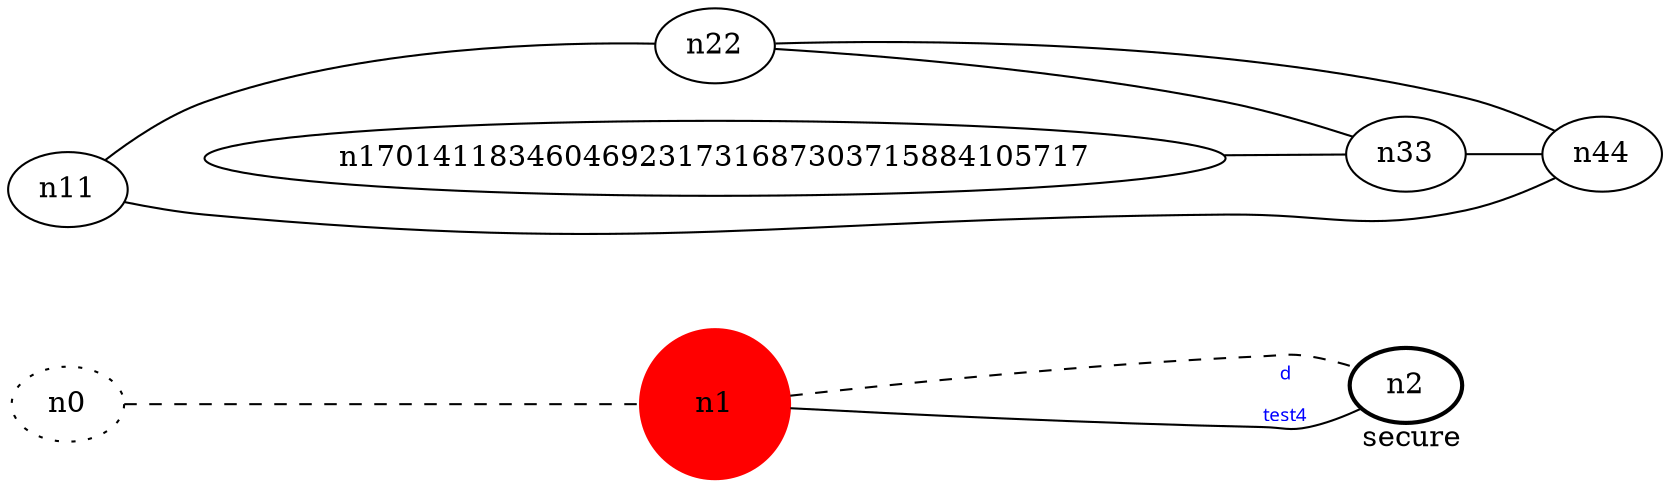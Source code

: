 graph test4 {
	rankdir=LR;
	fontcolor=blue; /* c0; c257; c0 -- c1 */
	n0 [style=dotted, fillcolor="#123456"]; // c2; c3; c2 -- c3
	n1 [height=1, width=1, color=red, style=filled];
	n2 [style=bold, xlabel="secure"];
	n0 -- n1 -- n2[style=dashed];
	n1 -- n2 [fontname="comic sans", label="d\n\l\G", fontcolor=blue, fontsize=9];
	n11 -- n22;
	n170141183460469231731687303715884105717 -- n33;
	n11 -- n44;
	n22 -- n33;
	n22 -- n44;
	n33 -- n44;
}
